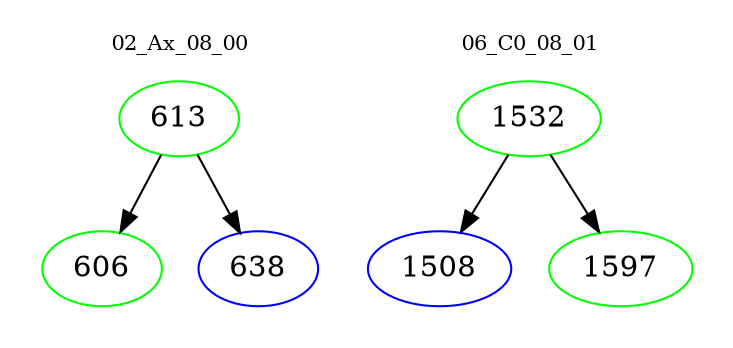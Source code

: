 digraph{
subgraph cluster_0 {
color = white
label = "02_Ax_08_00";
fontsize=10;
T0_613 [label="613", color="green"]
T0_613 -> T0_606 [color="black"]
T0_606 [label="606", color="green"]
T0_613 -> T0_638 [color="black"]
T0_638 [label="638", color="blue"]
}
subgraph cluster_1 {
color = white
label = "06_C0_08_01";
fontsize=10;
T1_1532 [label="1532", color="green"]
T1_1532 -> T1_1508 [color="black"]
T1_1508 [label="1508", color="blue"]
T1_1532 -> T1_1597 [color="black"]
T1_1597 [label="1597", color="green"]
}
}
